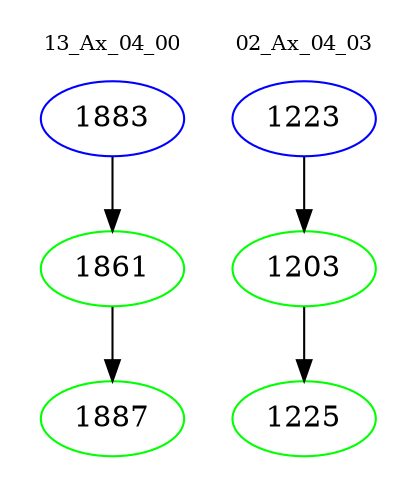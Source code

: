 digraph{
subgraph cluster_0 {
color = white
label = "13_Ax_04_00";
fontsize=10;
T0_1883 [label="1883", color="blue"]
T0_1883 -> T0_1861 [color="black"]
T0_1861 [label="1861", color="green"]
T0_1861 -> T0_1887 [color="black"]
T0_1887 [label="1887", color="green"]
}
subgraph cluster_1 {
color = white
label = "02_Ax_04_03";
fontsize=10;
T1_1223 [label="1223", color="blue"]
T1_1223 -> T1_1203 [color="black"]
T1_1203 [label="1203", color="green"]
T1_1203 -> T1_1225 [color="black"]
T1_1225 [label="1225", color="green"]
}
}

